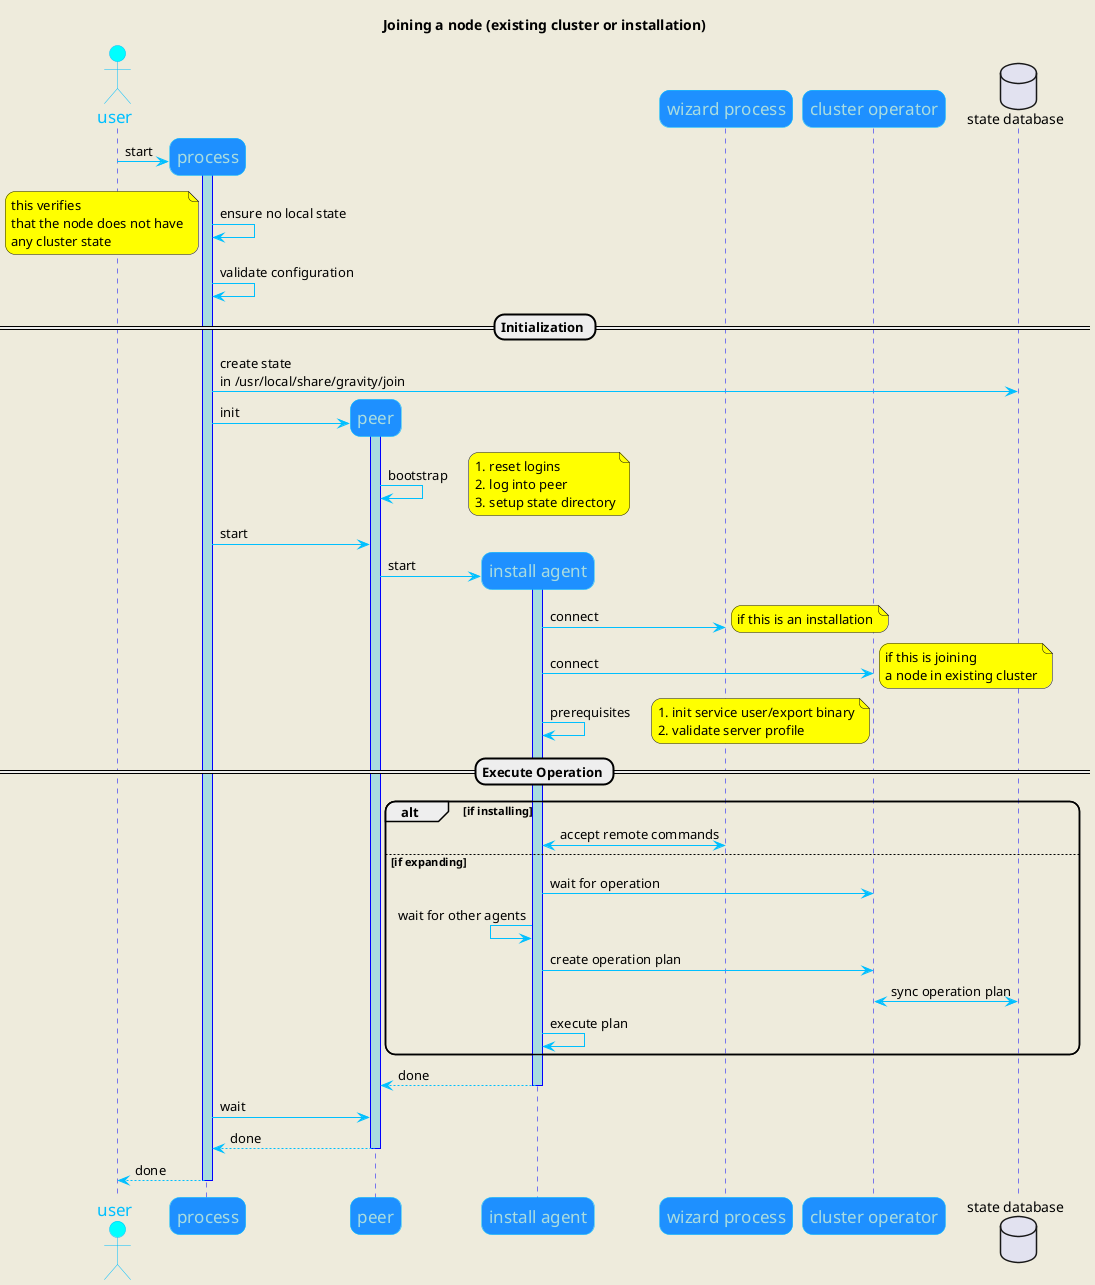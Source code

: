 @startuml
skinparam BackgroundColor #EEEBDC
skinparam RoundCorner 20
skinparam note {
  BackgroundColor #yellow
}
skinparam sequence {
	ArrowColor DeepSkyBlue
	ActorBorderColor DeepSkyBlue
	LifeLineBorderColor blue
	LifeLineBackgroundColor #A9DCDF

	ParticipantBorderColor DeepSkyBlue
	ParticipantBackgroundColor DodgerBlue
	ParticipantFontName Consolas
	ParticipantFontSize 17
	ParticipantFontColor #A9DCDF

	ActorBackgroundColor aqua
	ActorFontColor DeepSkyBlue
	ActorFontSize 17
	ActorFontName Aapex
}

actor user
participant "wizard process" as W order 30
participant "cluster operator" as C order 40
database "state database" as db order 100


title Joining a node (existing cluster or installation)

create "process" as P
user -> P : start
activate P
P -> P : ensure no local state
note left #yellow
this verifies
that the node does not have
any cluster state
end note

P -> P : validate configuration

== Initialization ==

P -> db : create state\nin /usr/local/share/gravity/join

create "peer" as PP
P -> PP : init
activate PP
PP -> PP : bootstrap
note right
  # reset logins
  # log into peer
  # setup state directory
end note

P -> PP : start
create "install agent" as A
PP-> A : start
activate A
A -> W : connect
note right : if this is an installation
A -> C : connect
note right : if this is joining\na node in existing cluster
A -> A : prerequisites
note right
  # init service user/export binary
  # validate server profile
end note

== Execute Operation ==

alt if installing
A <-> W : accept remote commands
else if expanding
A -> C : wait for operation
A <- A : wait for other agents
A -> C : create operation plan
db <-> C : sync operation plan

A -> A : execute plan
end
return done

P -> PP : wait

return done
return done

@enduml
